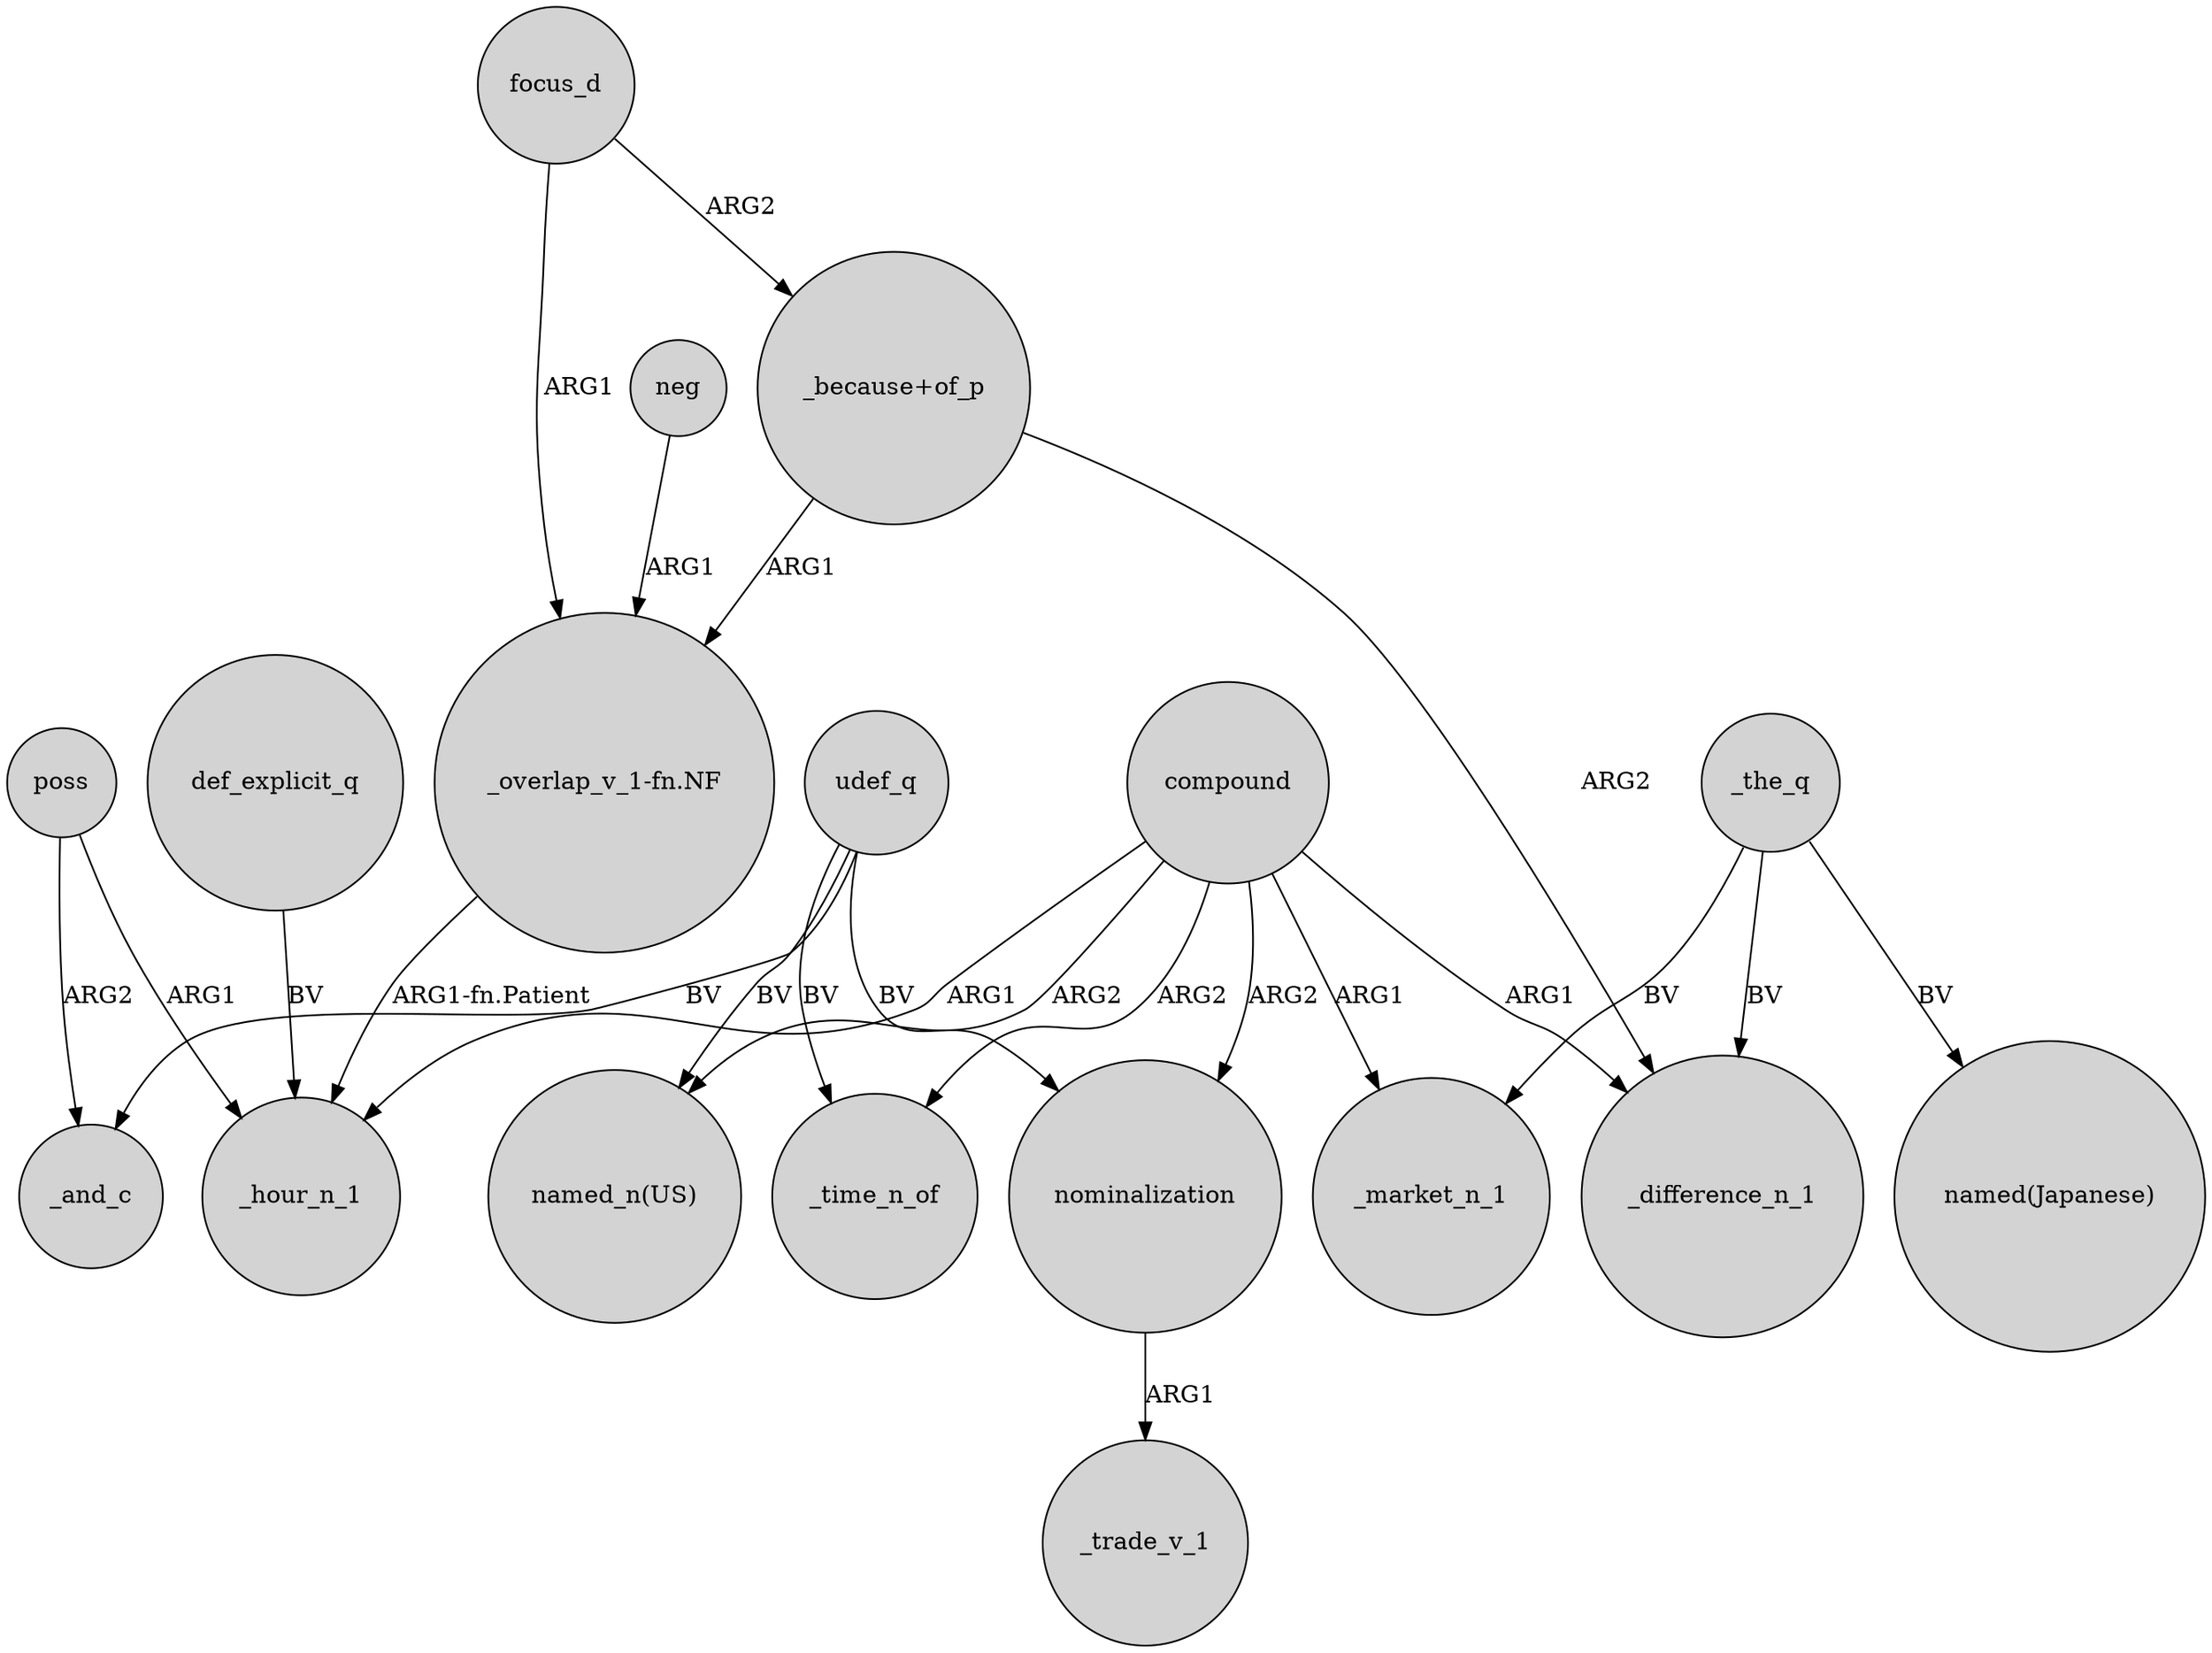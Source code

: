digraph {
	node [shape=circle style=filled]
	compound -> _hour_n_1 [label=ARG1]
	udef_q -> "named_n(US)" [label=BV]
	poss -> _and_c [label=ARG2]
	compound -> nominalization [label=ARG2]
	nominalization -> _trade_v_1 [label=ARG1]
	compound -> "named_n(US)" [label=ARG2]
	_the_q -> "named(Japanese)" [label=BV]
	_the_q -> _difference_n_1 [label=BV]
	focus_d -> "_overlap_v_1-fn.NF" [label=ARG1]
	"_because+of_p" -> _difference_n_1 [label=ARG2]
	neg -> "_overlap_v_1-fn.NF" [label=ARG1]
	udef_q -> _time_n_of [label=BV]
	compound -> _time_n_of [label=ARG2]
	compound -> _difference_n_1 [label=ARG1]
	udef_q -> nominalization [label=BV]
	focus_d -> "_because+of_p" [label=ARG2]
	"_overlap_v_1-fn.NF" -> _hour_n_1 [label="ARG1-fn.Patient"]
	compound -> _market_n_1 [label=ARG1]
	def_explicit_q -> _hour_n_1 [label=BV]
	_the_q -> _market_n_1 [label=BV]
	udef_q -> _and_c [label=BV]
	"_because+of_p" -> "_overlap_v_1-fn.NF" [label=ARG1]
	poss -> _hour_n_1 [label=ARG1]
}
